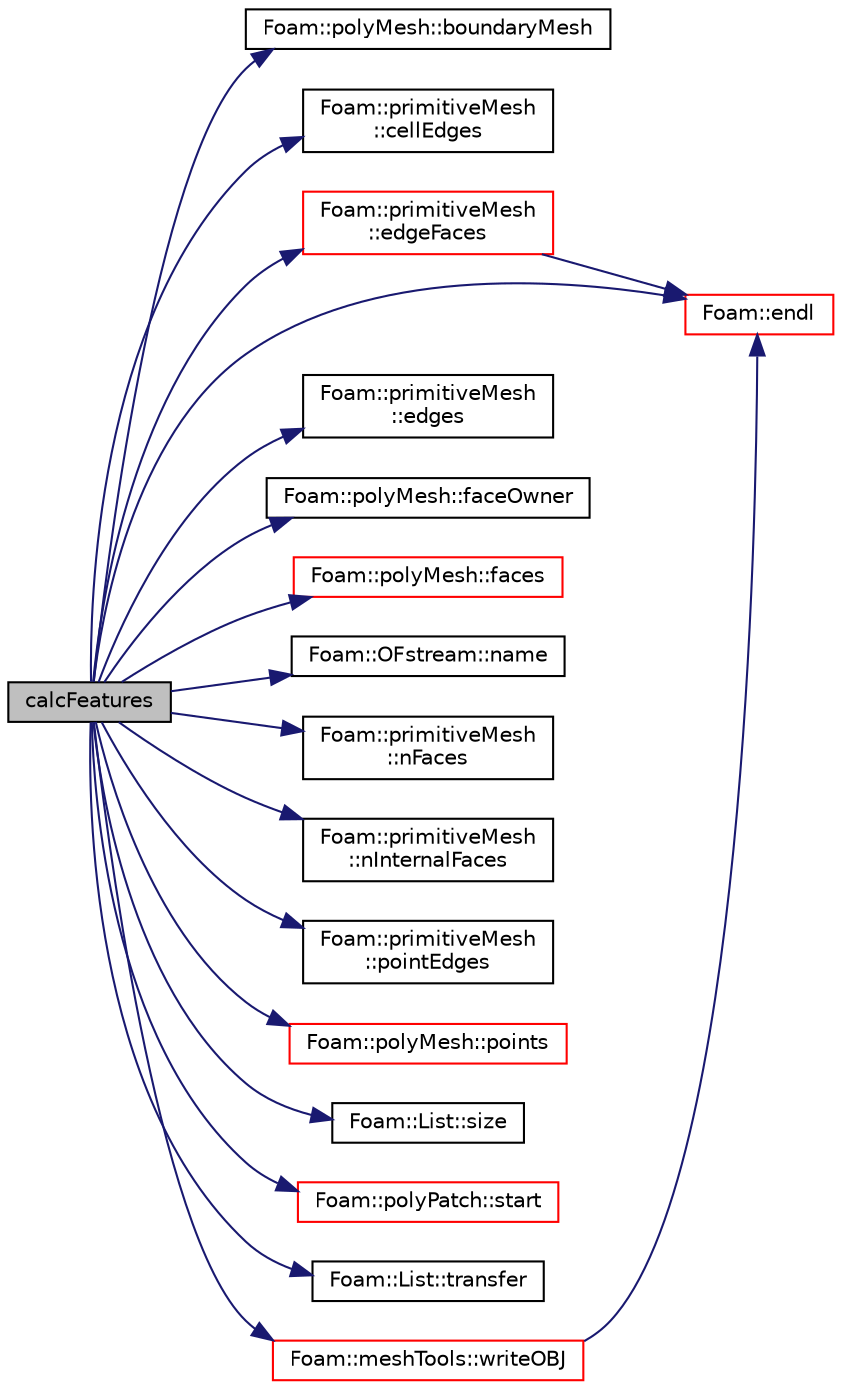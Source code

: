 digraph "calcFeatures"
{
  bgcolor="transparent";
  edge [fontname="Helvetica",fontsize="10",labelfontname="Helvetica",labelfontsize="10"];
  node [fontname="Helvetica",fontsize="10",shape=record];
  rankdir="LR";
  Node100 [label="calcFeatures",height=0.2,width=0.4,color="black", fillcolor="grey75", style="filled", fontcolor="black"];
  Node100 -> Node101 [color="midnightblue",fontsize="10",style="solid",fontname="Helvetica"];
  Node101 [label="Foam::polyMesh::boundaryMesh",height=0.2,width=0.4,color="black",URL="$a28565.html#a9f2b68c134340291eda6197f47f25484",tooltip="Return boundary mesh. "];
  Node100 -> Node102 [color="midnightblue",fontsize="10",style="solid",fontname="Helvetica"];
  Node102 [label="Foam::primitiveMesh\l::cellEdges",height=0.2,width=0.4,color="black",URL="$a28685.html#a29ec14ff1e343af734485c48f0cf7856"];
  Node100 -> Node103 [color="midnightblue",fontsize="10",style="solid",fontname="Helvetica"];
  Node103 [label="Foam::primitiveMesh\l::edgeFaces",height=0.2,width=0.4,color="red",URL="$a28685.html#ad38ecd2902727a890ebd437731c271c8"];
  Node103 -> Node104 [color="midnightblue",fontsize="10",style="solid",fontname="Helvetica"];
  Node104 [label="Foam::endl",height=0.2,width=0.4,color="red",URL="$a21851.html#a2db8fe02a0d3909e9351bb4275b23ce4",tooltip="Add newline and flush stream. "];
  Node100 -> Node150 [color="midnightblue",fontsize="10",style="solid",fontname="Helvetica"];
  Node150 [label="Foam::primitiveMesh\l::edges",height=0.2,width=0.4,color="black",URL="$a28685.html#a21d764179912ddda5c6f95193c289846",tooltip="Return mesh edges. Uses calcEdges. "];
  Node100 -> Node104 [color="midnightblue",fontsize="10",style="solid",fontname="Helvetica"];
  Node100 -> Node171 [color="midnightblue",fontsize="10",style="solid",fontname="Helvetica"];
  Node171 [label="Foam::polyMesh::faceOwner",height=0.2,width=0.4,color="black",URL="$a28565.html#a57752b49bfee23ca1944c3fb0493974f",tooltip="Return face owner. "];
  Node100 -> Node172 [color="midnightblue",fontsize="10",style="solid",fontname="Helvetica"];
  Node172 [label="Foam::polyMesh::faces",height=0.2,width=0.4,color="red",URL="$a28565.html#a431c0a24765f0bb6d32f6a03ce0e9b57",tooltip="Return raw faces. "];
  Node100 -> Node173 [color="midnightblue",fontsize="10",style="solid",fontname="Helvetica"];
  Node173 [label="Foam::OFstream::name",height=0.2,width=0.4,color="black",URL="$a27297.html#aba53f1f9c8fadfa65f4099af10df348c",tooltip="Return the name of the stream. "];
  Node100 -> Node174 [color="midnightblue",fontsize="10",style="solid",fontname="Helvetica"];
  Node174 [label="Foam::primitiveMesh\l::nFaces",height=0.2,width=0.4,color="black",URL="$a28685.html#abe602c985a3c9ffa67176e969e77ca6f"];
  Node100 -> Node175 [color="midnightblue",fontsize="10",style="solid",fontname="Helvetica"];
  Node175 [label="Foam::primitiveMesh\l::nInternalFaces",height=0.2,width=0.4,color="black",URL="$a28685.html#aa6c7965af1f30d16d9125deb981cbdb0"];
  Node100 -> Node166 [color="midnightblue",fontsize="10",style="solid",fontname="Helvetica"];
  Node166 [label="Foam::primitiveMesh\l::pointEdges",height=0.2,width=0.4,color="black",URL="$a28685.html#a219060536b044c749e6178283665d632"];
  Node100 -> Node176 [color="midnightblue",fontsize="10",style="solid",fontname="Helvetica"];
  Node176 [label="Foam::polyMesh::points",height=0.2,width=0.4,color="red",URL="$a28565.html#ac44123fc1265297c41a43c3b62fdb4c2",tooltip="Return raw points. "];
  Node100 -> Node151 [color="midnightblue",fontsize="10",style="solid",fontname="Helvetica"];
  Node151 [label="Foam::List::size",height=0.2,width=0.4,color="black",URL="$a26833.html#a8a5f6fa29bd4b500caf186f60245b384",tooltip="Override size to be inconsistent with allocated storage. "];
  Node100 -> Node177 [color="midnightblue",fontsize="10",style="solid",fontname="Helvetica"];
  Node177 [label="Foam::polyPatch::start",height=0.2,width=0.4,color="red",URL="$a28633.html#a6bfd3e3abb11e98bdb4b98671cec1234",tooltip="Return start label of this patch in the polyMesh face list. "];
  Node100 -> Node185 [color="midnightblue",fontsize="10",style="solid",fontname="Helvetica"];
  Node185 [label="Foam::List::transfer",height=0.2,width=0.4,color="black",URL="$a26833.html#a25ad1d2084d16b234b0cf91c07e832c0",tooltip="Transfer the contents of the argument List into this list. "];
  Node100 -> Node186 [color="midnightblue",fontsize="10",style="solid",fontname="Helvetica"];
  Node186 [label="Foam::meshTools::writeOBJ",height=0.2,width=0.4,color="red",URL="$a21883.html#afd76c6ccc8ee4a5957f0232218167c17",tooltip="Write obj representation of point. "];
  Node186 -> Node104 [color="midnightblue",fontsize="10",style="solid",fontname="Helvetica"];
}
